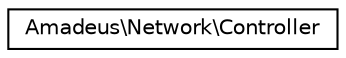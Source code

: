 digraph "Graphical Class Hierarchy"
{
  edge [fontname="Helvetica",fontsize="10",labelfontname="Helvetica",labelfontsize="10"];
  node [fontname="Helvetica",fontsize="10",shape=record];
  rankdir="LR";
  Node0 [label="Amadeus\\Network\\Controller",height=0.2,width=0.4,color="black", fillcolor="white", style="filled",URL="$classAmadeus_1_1Network_1_1Controller.html"];
}
